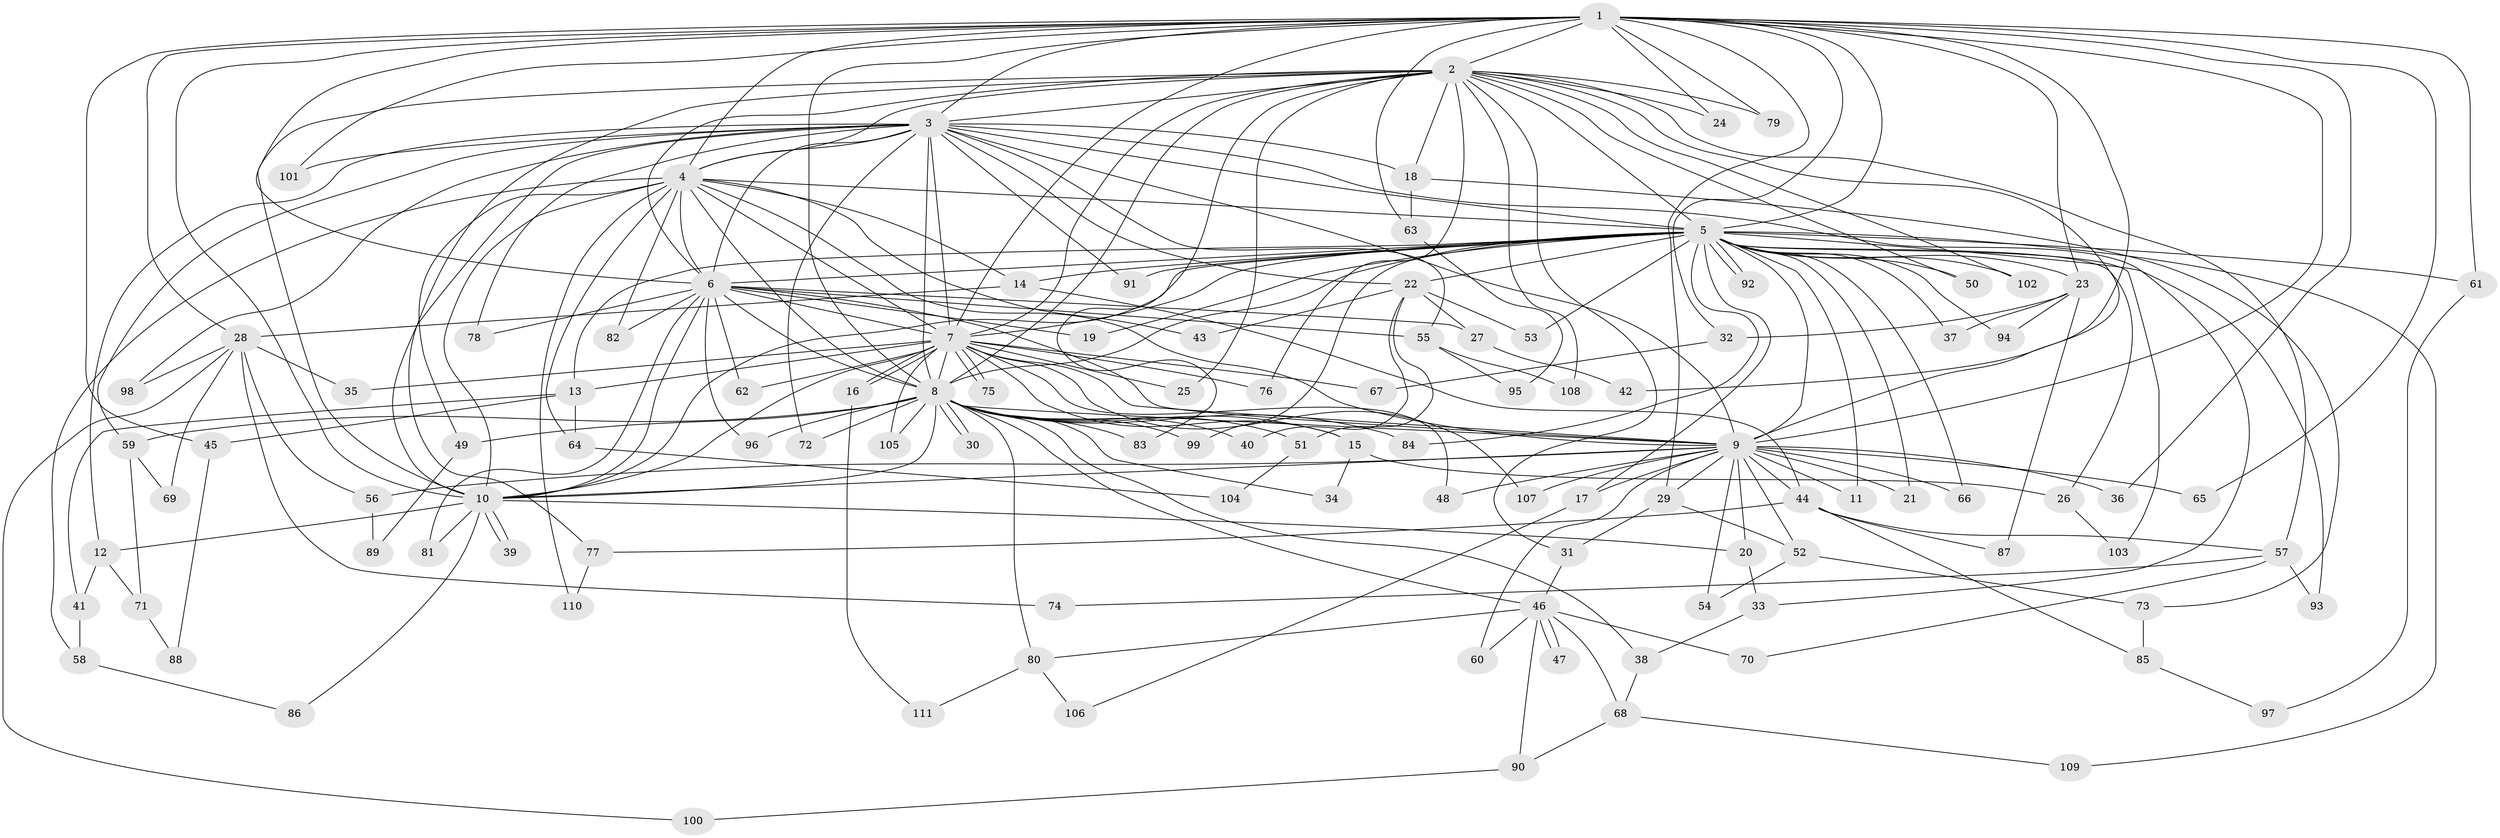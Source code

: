 // coarse degree distribution, {21: 0.011764705882352941, 20: 0.023529411764705882, 19: 0.011764705882352941, 16: 0.023529411764705882, 30: 0.011764705882352941, 22: 0.011764705882352941, 24: 0.011764705882352941, 12: 0.011764705882352941, 4: 0.10588235294117647, 5: 0.03529411764705882, 3: 0.18823529411764706, 2: 0.4823529411764706, 7: 0.011764705882352941, 6: 0.011764705882352941, 8: 0.023529411764705882, 9: 0.011764705882352941, 1: 0.011764705882352941}
// Generated by graph-tools (version 1.1) at 2025/51/02/27/25 19:51:44]
// undirected, 111 vertices, 247 edges
graph export_dot {
graph [start="1"]
  node [color=gray90,style=filled];
  1;
  2;
  3;
  4;
  5;
  6;
  7;
  8;
  9;
  10;
  11;
  12;
  13;
  14;
  15;
  16;
  17;
  18;
  19;
  20;
  21;
  22;
  23;
  24;
  25;
  26;
  27;
  28;
  29;
  30;
  31;
  32;
  33;
  34;
  35;
  36;
  37;
  38;
  39;
  40;
  41;
  42;
  43;
  44;
  45;
  46;
  47;
  48;
  49;
  50;
  51;
  52;
  53;
  54;
  55;
  56;
  57;
  58;
  59;
  60;
  61;
  62;
  63;
  64;
  65;
  66;
  67;
  68;
  69;
  70;
  71;
  72;
  73;
  74;
  75;
  76;
  77;
  78;
  79;
  80;
  81;
  82;
  83;
  84;
  85;
  86;
  87;
  88;
  89;
  90;
  91;
  92;
  93;
  94;
  95;
  96;
  97;
  98;
  99;
  100;
  101;
  102;
  103;
  104;
  105;
  106;
  107;
  108;
  109;
  110;
  111;
  1 -- 2;
  1 -- 3;
  1 -- 4;
  1 -- 5;
  1 -- 6;
  1 -- 7;
  1 -- 8;
  1 -- 9;
  1 -- 10;
  1 -- 23;
  1 -- 24;
  1 -- 28;
  1 -- 29;
  1 -- 32;
  1 -- 36;
  1 -- 42;
  1 -- 45;
  1 -- 61;
  1 -- 63;
  1 -- 65;
  1 -- 79;
  1 -- 101;
  2 -- 3;
  2 -- 4;
  2 -- 5;
  2 -- 6;
  2 -- 7;
  2 -- 8;
  2 -- 9;
  2 -- 10;
  2 -- 18;
  2 -- 24;
  2 -- 25;
  2 -- 31;
  2 -- 50;
  2 -- 57;
  2 -- 76;
  2 -- 77;
  2 -- 79;
  2 -- 83;
  2 -- 102;
  2 -- 108;
  3 -- 4;
  3 -- 5;
  3 -- 6;
  3 -- 7;
  3 -- 8;
  3 -- 9;
  3 -- 10;
  3 -- 12;
  3 -- 18;
  3 -- 22;
  3 -- 33;
  3 -- 55;
  3 -- 59;
  3 -- 72;
  3 -- 78;
  3 -- 91;
  3 -- 98;
  3 -- 101;
  4 -- 5;
  4 -- 6;
  4 -- 7;
  4 -- 8;
  4 -- 9;
  4 -- 10;
  4 -- 14;
  4 -- 43;
  4 -- 49;
  4 -- 58;
  4 -- 64;
  4 -- 82;
  4 -- 110;
  5 -- 6;
  5 -- 7;
  5 -- 8;
  5 -- 9;
  5 -- 10;
  5 -- 11;
  5 -- 13;
  5 -- 14;
  5 -- 17;
  5 -- 19;
  5 -- 21;
  5 -- 22;
  5 -- 23;
  5 -- 26;
  5 -- 37;
  5 -- 50;
  5 -- 53;
  5 -- 61;
  5 -- 66;
  5 -- 84;
  5 -- 91;
  5 -- 92;
  5 -- 92;
  5 -- 93;
  5 -- 94;
  5 -- 99;
  5 -- 102;
  5 -- 103;
  5 -- 109;
  6 -- 7;
  6 -- 8;
  6 -- 9;
  6 -- 10;
  6 -- 19;
  6 -- 27;
  6 -- 55;
  6 -- 62;
  6 -- 78;
  6 -- 81;
  6 -- 82;
  6 -- 96;
  7 -- 8;
  7 -- 9;
  7 -- 10;
  7 -- 13;
  7 -- 15;
  7 -- 16;
  7 -- 16;
  7 -- 25;
  7 -- 35;
  7 -- 48;
  7 -- 62;
  7 -- 67;
  7 -- 75;
  7 -- 75;
  7 -- 76;
  7 -- 105;
  7 -- 107;
  8 -- 9;
  8 -- 10;
  8 -- 15;
  8 -- 30;
  8 -- 30;
  8 -- 34;
  8 -- 38;
  8 -- 40;
  8 -- 46;
  8 -- 49;
  8 -- 51;
  8 -- 59;
  8 -- 72;
  8 -- 80;
  8 -- 83;
  8 -- 84;
  8 -- 96;
  8 -- 99;
  8 -- 105;
  9 -- 10;
  9 -- 11;
  9 -- 17;
  9 -- 20;
  9 -- 21;
  9 -- 29;
  9 -- 36;
  9 -- 44;
  9 -- 48;
  9 -- 52;
  9 -- 54;
  9 -- 56;
  9 -- 60;
  9 -- 65;
  9 -- 66;
  9 -- 107;
  10 -- 12;
  10 -- 20;
  10 -- 39;
  10 -- 39;
  10 -- 81;
  10 -- 86;
  12 -- 41;
  12 -- 71;
  13 -- 41;
  13 -- 45;
  13 -- 64;
  14 -- 28;
  14 -- 44;
  15 -- 26;
  15 -- 34;
  16 -- 111;
  17 -- 106;
  18 -- 63;
  18 -- 73;
  20 -- 33;
  22 -- 27;
  22 -- 40;
  22 -- 43;
  22 -- 51;
  22 -- 53;
  23 -- 32;
  23 -- 37;
  23 -- 87;
  23 -- 94;
  26 -- 103;
  27 -- 42;
  28 -- 35;
  28 -- 56;
  28 -- 69;
  28 -- 74;
  28 -- 98;
  28 -- 100;
  29 -- 31;
  29 -- 52;
  31 -- 46;
  32 -- 67;
  33 -- 38;
  38 -- 68;
  41 -- 58;
  44 -- 57;
  44 -- 77;
  44 -- 85;
  44 -- 87;
  45 -- 88;
  46 -- 47;
  46 -- 47;
  46 -- 60;
  46 -- 68;
  46 -- 70;
  46 -- 80;
  46 -- 90;
  49 -- 89;
  51 -- 104;
  52 -- 54;
  52 -- 73;
  55 -- 95;
  55 -- 108;
  56 -- 89;
  57 -- 70;
  57 -- 74;
  57 -- 93;
  58 -- 86;
  59 -- 69;
  59 -- 71;
  61 -- 97;
  63 -- 95;
  64 -- 104;
  68 -- 90;
  68 -- 109;
  71 -- 88;
  73 -- 85;
  77 -- 110;
  80 -- 106;
  80 -- 111;
  85 -- 97;
  90 -- 100;
}
